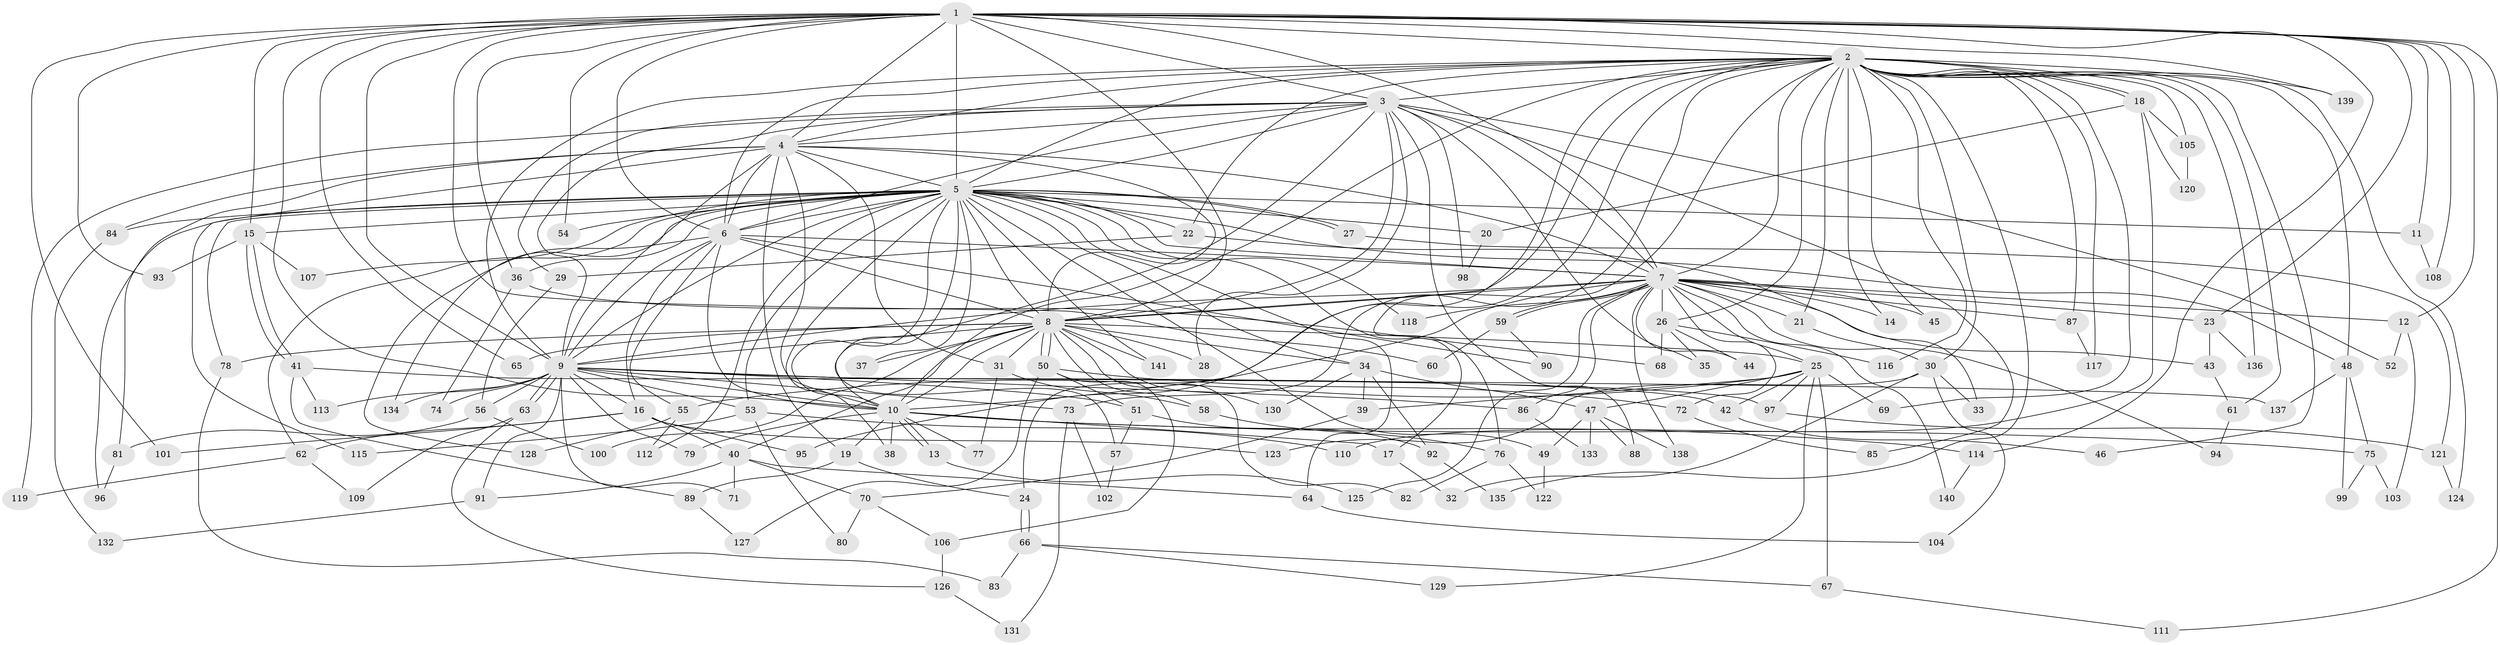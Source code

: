 // Generated by graph-tools (version 1.1) at 2025/25/03/09/25 03:25:43]
// undirected, 141 vertices, 307 edges
graph export_dot {
graph [start="1"]
  node [color=gray90,style=filled];
  1;
  2;
  3;
  4;
  5;
  6;
  7;
  8;
  9;
  10;
  11;
  12;
  13;
  14;
  15;
  16;
  17;
  18;
  19;
  20;
  21;
  22;
  23;
  24;
  25;
  26;
  27;
  28;
  29;
  30;
  31;
  32;
  33;
  34;
  35;
  36;
  37;
  38;
  39;
  40;
  41;
  42;
  43;
  44;
  45;
  46;
  47;
  48;
  49;
  50;
  51;
  52;
  53;
  54;
  55;
  56;
  57;
  58;
  59;
  60;
  61;
  62;
  63;
  64;
  65;
  66;
  67;
  68;
  69;
  70;
  71;
  72;
  73;
  74;
  75;
  76;
  77;
  78;
  79;
  80;
  81;
  82;
  83;
  84;
  85;
  86;
  87;
  88;
  89;
  90;
  91;
  92;
  93;
  94;
  95;
  96;
  97;
  98;
  99;
  100;
  101;
  102;
  103;
  104;
  105;
  106;
  107;
  108;
  109;
  110;
  111;
  112;
  113;
  114;
  115;
  116;
  117;
  118;
  119;
  120;
  121;
  122;
  123;
  124;
  125;
  126;
  127;
  128;
  129;
  130;
  131;
  132;
  133;
  134;
  135;
  136;
  137;
  138;
  139;
  140;
  141;
  1 -- 2;
  1 -- 3;
  1 -- 4;
  1 -- 5;
  1 -- 6;
  1 -- 7;
  1 -- 8;
  1 -- 9;
  1 -- 10;
  1 -- 11;
  1 -- 12;
  1 -- 15;
  1 -- 23;
  1 -- 36;
  1 -- 54;
  1 -- 60;
  1 -- 65;
  1 -- 93;
  1 -- 101;
  1 -- 108;
  1 -- 111;
  1 -- 114;
  1 -- 139;
  2 -- 3;
  2 -- 4;
  2 -- 5;
  2 -- 6;
  2 -- 7;
  2 -- 8;
  2 -- 9;
  2 -- 10;
  2 -- 14;
  2 -- 18;
  2 -- 18;
  2 -- 21;
  2 -- 22;
  2 -- 24;
  2 -- 26;
  2 -- 30;
  2 -- 45;
  2 -- 46;
  2 -- 48;
  2 -- 61;
  2 -- 69;
  2 -- 73;
  2 -- 76;
  2 -- 87;
  2 -- 95;
  2 -- 105;
  2 -- 116;
  2 -- 117;
  2 -- 124;
  2 -- 135;
  2 -- 136;
  2 -- 139;
  3 -- 4;
  3 -- 5;
  3 -- 6;
  3 -- 7;
  3 -- 8;
  3 -- 9;
  3 -- 10;
  3 -- 28;
  3 -- 29;
  3 -- 35;
  3 -- 52;
  3 -- 85;
  3 -- 88;
  3 -- 98;
  3 -- 119;
  4 -- 5;
  4 -- 6;
  4 -- 7;
  4 -- 8;
  4 -- 9;
  4 -- 10;
  4 -- 19;
  4 -- 31;
  4 -- 81;
  4 -- 84;
  4 -- 115;
  5 -- 6;
  5 -- 7;
  5 -- 8;
  5 -- 9;
  5 -- 10;
  5 -- 11;
  5 -- 15;
  5 -- 17;
  5 -- 20;
  5 -- 22;
  5 -- 27;
  5 -- 27;
  5 -- 34;
  5 -- 36;
  5 -- 37;
  5 -- 38;
  5 -- 48;
  5 -- 49;
  5 -- 53;
  5 -- 54;
  5 -- 57;
  5 -- 62;
  5 -- 64;
  5 -- 78;
  5 -- 84;
  5 -- 96;
  5 -- 107;
  5 -- 112;
  5 -- 118;
  5 -- 134;
  5 -- 141;
  6 -- 7;
  6 -- 8;
  6 -- 9;
  6 -- 10;
  6 -- 16;
  6 -- 55;
  6 -- 90;
  6 -- 128;
  7 -- 8;
  7 -- 9;
  7 -- 10;
  7 -- 12;
  7 -- 14;
  7 -- 21;
  7 -- 23;
  7 -- 25;
  7 -- 26;
  7 -- 43;
  7 -- 44;
  7 -- 45;
  7 -- 59;
  7 -- 59;
  7 -- 72;
  7 -- 86;
  7 -- 87;
  7 -- 94;
  7 -- 118;
  7 -- 125;
  7 -- 138;
  7 -- 140;
  8 -- 9;
  8 -- 10;
  8 -- 25;
  8 -- 28;
  8 -- 31;
  8 -- 34;
  8 -- 37;
  8 -- 40;
  8 -- 50;
  8 -- 50;
  8 -- 58;
  8 -- 65;
  8 -- 78;
  8 -- 82;
  8 -- 100;
  8 -- 130;
  8 -- 141;
  9 -- 10;
  9 -- 16;
  9 -- 51;
  9 -- 53;
  9 -- 56;
  9 -- 63;
  9 -- 63;
  9 -- 71;
  9 -- 73;
  9 -- 74;
  9 -- 79;
  9 -- 86;
  9 -- 91;
  9 -- 97;
  9 -- 113;
  9 -- 134;
  9 -- 137;
  10 -- 13;
  10 -- 13;
  10 -- 17;
  10 -- 19;
  10 -- 38;
  10 -- 75;
  10 -- 77;
  10 -- 79;
  10 -- 114;
  11 -- 108;
  12 -- 52;
  12 -- 103;
  13 -- 125;
  15 -- 41;
  15 -- 41;
  15 -- 93;
  15 -- 107;
  16 -- 40;
  16 -- 62;
  16 -- 95;
  16 -- 101;
  16 -- 123;
  17 -- 32;
  18 -- 20;
  18 -- 105;
  18 -- 110;
  18 -- 120;
  19 -- 24;
  19 -- 89;
  20 -- 98;
  21 -- 30;
  22 -- 29;
  22 -- 33;
  23 -- 43;
  23 -- 136;
  24 -- 66;
  24 -- 66;
  25 -- 39;
  25 -- 42;
  25 -- 47;
  25 -- 55;
  25 -- 67;
  25 -- 69;
  25 -- 97;
  25 -- 129;
  26 -- 35;
  26 -- 44;
  26 -- 68;
  26 -- 116;
  27 -- 121;
  29 -- 56;
  30 -- 32;
  30 -- 33;
  30 -- 104;
  30 -- 123;
  31 -- 58;
  31 -- 77;
  34 -- 39;
  34 -- 47;
  34 -- 92;
  34 -- 130;
  36 -- 68;
  36 -- 74;
  39 -- 70;
  40 -- 64;
  40 -- 70;
  40 -- 71;
  40 -- 91;
  41 -- 42;
  41 -- 89;
  41 -- 113;
  42 -- 46;
  43 -- 61;
  47 -- 49;
  47 -- 88;
  47 -- 133;
  47 -- 138;
  48 -- 75;
  48 -- 99;
  48 -- 137;
  49 -- 122;
  50 -- 51;
  50 -- 72;
  50 -- 106;
  50 -- 127;
  51 -- 57;
  51 -- 92;
  53 -- 80;
  53 -- 110;
  53 -- 115;
  55 -- 112;
  55 -- 128;
  56 -- 81;
  56 -- 100;
  57 -- 102;
  58 -- 76;
  59 -- 60;
  59 -- 90;
  61 -- 94;
  62 -- 109;
  62 -- 119;
  63 -- 109;
  63 -- 126;
  64 -- 104;
  66 -- 67;
  66 -- 83;
  66 -- 129;
  67 -- 111;
  70 -- 80;
  70 -- 106;
  72 -- 85;
  73 -- 102;
  73 -- 131;
  75 -- 99;
  75 -- 103;
  76 -- 82;
  76 -- 122;
  78 -- 83;
  81 -- 96;
  84 -- 132;
  86 -- 133;
  87 -- 117;
  89 -- 127;
  91 -- 132;
  92 -- 135;
  97 -- 121;
  105 -- 120;
  106 -- 126;
  114 -- 140;
  121 -- 124;
  126 -- 131;
}
